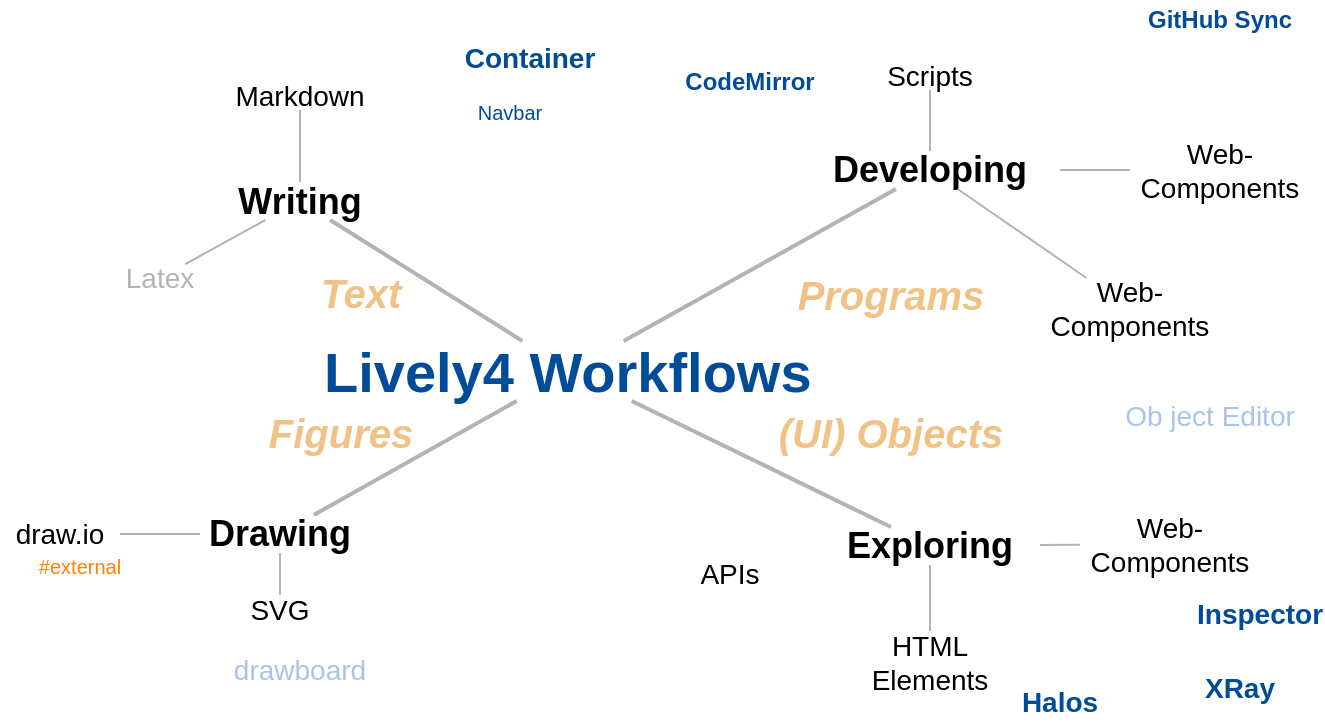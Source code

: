 <mxfile version="12.1.7" type="github" pages="1">
  <diagram name="Page-1" id="97a40813-6b03-0c74-37c1-0168de264b11">
    <mxGraphModel dx="1966" dy="1086" grid="1" gridSize="10" guides="1" tooltips="1" connect="1" arrows="1" fold="1" page="1" pageScale="1" pageWidth="700" pageHeight="400" background="#ffffff" math="0" shadow="0">
      <root>
        <mxCell id="0"/>
        <mxCell id="1" parent="0"/>
        <mxCell id="0TSWJhDB3ERVW5bUqQgN-13" style="edgeStyle=none;orthogonalLoop=1;jettySize=auto;html=1;endArrow=none;fontSize=18;fontColor=#808080;strokeWidth=2;strokeColor=#B3B3B3;" edge="1" parent="1" source="0TSWJhDB3ERVW5bUqQgN-1" target="0TSWJhDB3ERVW5bUqQgN-2">
          <mxGeometry relative="1" as="geometry"/>
        </mxCell>
        <mxCell id="0TSWJhDB3ERVW5bUqQgN-22" style="edgeStyle=none;orthogonalLoop=1;jettySize=auto;html=1;endArrow=none;strokeColor=#B3B3B3;strokeWidth=2;fontSize=18;fontColor=#808080;" edge="1" parent="1" source="0TSWJhDB3ERVW5bUqQgN-1" target="0TSWJhDB3ERVW5bUqQgN-16">
          <mxGeometry relative="1" as="geometry"/>
        </mxCell>
        <mxCell id="0TSWJhDB3ERVW5bUqQgN-1" value="Lively4 Workflows" style="text;html=1;fontSize=28;fontColor=#004C99;fontStyle=1;verticalAlign=middle;" vertex="1" parent="1">
          <mxGeometry x="170" y="189.5" width="250" height="30" as="geometry"/>
        </mxCell>
        <mxCell id="0TSWJhDB3ERVW5bUqQgN-55" style="edgeStyle=none;orthogonalLoop=1;jettySize=auto;html=1;endArrow=none;strokeColor=#B3B3B3;strokeWidth=1;fontSize=20;fontColor=#F0C286;" edge="1" parent="1" source="0TSWJhDB3ERVW5bUqQgN-2" target="0TSWJhDB3ERVW5bUqQgN-48">
          <mxGeometry relative="1" as="geometry"/>
        </mxCell>
        <mxCell id="0TSWJhDB3ERVW5bUqQgN-2" value="&lt;b&gt;Exploring&lt;/b&gt;" style="text;html=1;strokeColor=none;fillColor=none;align=center;verticalAlign=middle;whiteSpace=wrap;rounded=0;fontSize=18;" vertex="1" parent="1">
          <mxGeometry x="420" y="282.5" width="110" height="19" as="geometry"/>
        </mxCell>
        <mxCell id="0TSWJhDB3ERVW5bUqQgN-36" value="Halos" style="text;html=1;strokeColor=none;fillColor=none;align=center;verticalAlign=middle;whiteSpace=wrap;rounded=0;fontSize=14;fontColor=#004C99;fontStyle=1" vertex="1" parent="1">
          <mxGeometry x="510" y="360.5" width="60" height="19" as="geometry"/>
        </mxCell>
        <mxCell id="0TSWJhDB3ERVW5bUqQgN-44" style="edgeStyle=none;orthogonalLoop=1;jettySize=auto;html=1;endArrow=none;strokeColor=#B3B3B3;strokeWidth=1;fontSize=14;fontColor=#004C99;" edge="1" parent="1" source="0TSWJhDB3ERVW5bUqQgN-3" target="0TSWJhDB3ERVW5bUqQgN-43">
          <mxGeometry relative="1" as="geometry"/>
        </mxCell>
        <mxCell id="0TSWJhDB3ERVW5bUqQgN-3" value="&lt;b&gt;Drawing&lt;/b&gt;" style="text;html=1;strokeColor=none;fillColor=none;align=center;verticalAlign=middle;whiteSpace=wrap;rounded=0;fontSize=18;" vertex="1" parent="1">
          <mxGeometry x="110" y="276.5" width="80" height="19" as="geometry"/>
        </mxCell>
        <mxCell id="0TSWJhDB3ERVW5bUqQgN-21" style="edgeStyle=none;orthogonalLoop=1;jettySize=auto;html=1;endArrow=none;strokeColor=#B3B3B3;strokeWidth=1;fontSize=18;fontColor=#808080;" edge="1" parent="1" source="0TSWJhDB3ERVW5bUqQgN-4" target="0TSWJhDB3ERVW5bUqQgN-18">
          <mxGeometry relative="1" as="geometry"/>
        </mxCell>
        <mxCell id="0TSWJhDB3ERVW5bUqQgN-4" value="&lt;b&gt;Writing&lt;/b&gt;" style="text;html=1;strokeColor=none;fillColor=none;align=center;verticalAlign=middle;whiteSpace=wrap;rounded=0;fontSize=18;" vertex="1" parent="1">
          <mxGeometry x="90" y="110" width="140" height="19" as="geometry"/>
        </mxCell>
        <mxCell id="0TSWJhDB3ERVW5bUqQgN-12" value="" style="endArrow=none;html=1;fontSize=18;fontColor=#808080;strokeColor=#B3B3B3;strokeWidth=2;" edge="1" parent="1" source="0TSWJhDB3ERVW5bUqQgN-4" target="0TSWJhDB3ERVW5bUqQgN-1">
          <mxGeometry width="50" height="50" relative="1" as="geometry">
            <mxPoint x="233.182" y="319.5" as="sourcePoint"/>
            <mxPoint x="298.636" y="239.5" as="targetPoint"/>
          </mxGeometry>
        </mxCell>
        <mxCell id="0TSWJhDB3ERVW5bUqQgN-14" value="#external" style="text;html=1;strokeColor=none;fillColor=none;align=center;verticalAlign=middle;whiteSpace=wrap;rounded=0;fontSize=10;fontColor=#FF8000;" vertex="1" parent="1">
          <mxGeometry x="25" y="296.5" width="50" height="10" as="geometry"/>
        </mxCell>
        <mxCell id="0TSWJhDB3ERVW5bUqQgN-24" value="" style="edgeStyle=none;orthogonalLoop=1;jettySize=auto;html=1;endArrow=none;strokeColor=#B3B3B3;strokeWidth=1;fontSize=18;fontColor=#808080;" edge="1" parent="1" source="0TSWJhDB3ERVW5bUqQgN-15" target="0TSWJhDB3ERVW5bUqQgN-3">
          <mxGeometry relative="1" as="geometry">
            <mxPoint x="-11" y="286.5" as="targetPoint"/>
          </mxGeometry>
        </mxCell>
        <mxCell id="0TSWJhDB3ERVW5bUqQgN-15" value="draw.io" style="text;html=1;strokeColor=none;fillColor=none;align=center;verticalAlign=middle;whiteSpace=wrap;rounded=0;fontSize=14;" vertex="1" parent="1">
          <mxGeometry x="10" y="279" width="60" height="14" as="geometry"/>
        </mxCell>
        <mxCell id="0TSWJhDB3ERVW5bUqQgN-31" style="edgeStyle=none;orthogonalLoop=1;jettySize=auto;html=1;endArrow=none;strokeColor=#B3B3B3;strokeWidth=1;fontSize=18;fontColor=#808080;" edge="1" parent="1" source="0TSWJhDB3ERVW5bUqQgN-16" target="0TSWJhDB3ERVW5bUqQgN-27">
          <mxGeometry relative="1" as="geometry"/>
        </mxCell>
        <mxCell id="0TSWJhDB3ERVW5bUqQgN-16" value="&lt;b&gt;Developing&lt;/b&gt;" style="text;html=1;strokeColor=none;fillColor=none;align=center;verticalAlign=middle;whiteSpace=wrap;rounded=0;fontSize=18;" vertex="1" parent="1">
          <mxGeometry x="410" y="94.5" width="130" height="19" as="geometry"/>
        </mxCell>
        <mxCell id="0TSWJhDB3ERVW5bUqQgN-17" value="Markdown" style="text;html=1;strokeColor=none;fillColor=none;align=center;verticalAlign=middle;whiteSpace=wrap;rounded=0;fontSize=14;" vertex="1" parent="1">
          <mxGeometry x="120" y="60" width="80" height="14" as="geometry"/>
        </mxCell>
        <mxCell id="0TSWJhDB3ERVW5bUqQgN-18" value="Latex" style="text;html=1;strokeColor=none;fillColor=none;align=center;verticalAlign=middle;whiteSpace=wrap;rounded=0;fontSize=14;fontColor=#B3B3B3;" vertex="1" parent="1">
          <mxGeometry x="50" y="151" width="80" height="14" as="geometry"/>
        </mxCell>
        <mxCell id="0TSWJhDB3ERVW5bUqQgN-19" value="" style="endArrow=none;html=1;fontSize=18;fontColor=#808080;strokeColor=#B3B3B3;strokeWidth=2;" edge="1" parent="1" source="0TSWJhDB3ERVW5bUqQgN-3" target="0TSWJhDB3ERVW5bUqQgN-1">
          <mxGeometry width="50" height="50" relative="1" as="geometry">
            <mxPoint x="214.95" y="300" as="sourcePoint"/>
            <mxPoint x="285.1" y="229.5" as="targetPoint"/>
          </mxGeometry>
        </mxCell>
        <mxCell id="0TSWJhDB3ERVW5bUqQgN-20" value="" style="endArrow=none;html=1;fontSize=18;fontColor=#808080;strokeColor=#B3B3B3;strokeWidth=1;" edge="1" parent="1" source="0TSWJhDB3ERVW5bUqQgN-17" target="0TSWJhDB3ERVW5bUqQgN-4">
          <mxGeometry width="50" height="50" relative="1" as="geometry">
            <mxPoint x="324.95" y="210.5" as="sourcePoint"/>
            <mxPoint x="395.1" y="140" as="targetPoint"/>
          </mxGeometry>
        </mxCell>
        <mxCell id="0TSWJhDB3ERVW5bUqQgN-25" value="&lt;font color=&quot;#a9c4eb&quot;&gt;drawboard&lt;/font&gt;" style="text;html=1;strokeColor=none;fillColor=none;align=center;verticalAlign=middle;whiteSpace=wrap;rounded=0;fontSize=14;fontColor=#004C99;fontStyle=0;strokeOpacity=80;fillOpacity=80;" vertex="1" parent="1">
          <mxGeometry x="120" y="346.5" width="80" height="14" as="geometry"/>
        </mxCell>
        <mxCell id="0TSWJhDB3ERVW5bUqQgN-27" value="Web-Components" style="text;html=1;strokeColor=none;fillColor=none;align=center;verticalAlign=middle;whiteSpace=wrap;rounded=0;fontSize=14;" vertex="1" parent="1">
          <mxGeometry x="575" y="89" width="90" height="30" as="geometry"/>
        </mxCell>
        <mxCell id="0TSWJhDB3ERVW5bUqQgN-28" value="" style="endArrow=none;html=1;fontSize=18;fontColor=#808080;strokeColor=#B3B3B3;strokeWidth=1;" edge="1" parent="1" source="0TSWJhDB3ERVW5bUqQgN-29" target="0TSWJhDB3ERVW5bUqQgN-16">
          <mxGeometry width="50" height="50" relative="1" as="geometry">
            <mxPoint x="440" y="70" as="sourcePoint"/>
            <mxPoint x="188.25" y="120" as="targetPoint"/>
          </mxGeometry>
        </mxCell>
        <mxCell id="0TSWJhDB3ERVW5bUqQgN-29" value="Scripts" style="text;html=1;strokeColor=none;fillColor=none;align=center;verticalAlign=middle;whiteSpace=wrap;rounded=0;fontSize=14;" vertex="1" parent="1">
          <mxGeometry x="435" y="50" width="80" height="14" as="geometry"/>
        </mxCell>
        <mxCell id="0TSWJhDB3ERVW5bUqQgN-32" value="Web-Components" style="text;html=1;strokeColor=none;fillColor=none;align=center;verticalAlign=middle;whiteSpace=wrap;rounded=0;fontSize=14;" vertex="1" parent="1">
          <mxGeometry x="530" y="158" width="90" height="30" as="geometry"/>
        </mxCell>
        <mxCell id="0TSWJhDB3ERVW5bUqQgN-33" style="edgeStyle=none;orthogonalLoop=1;jettySize=auto;html=1;endArrow=none;strokeColor=#B3B3B3;strokeWidth=1;fontSize=18;fontColor=#808080;" edge="1" parent="1" source="0TSWJhDB3ERVW5bUqQgN-16" target="0TSWJhDB3ERVW5bUqQgN-32">
          <mxGeometry relative="1" as="geometry">
            <mxPoint x="590.0" y="120" as="sourcePoint"/>
            <mxPoint x="620.0" y="120" as="targetPoint"/>
          </mxGeometry>
        </mxCell>
        <mxCell id="0TSWJhDB3ERVW5bUqQgN-38" value="Inspector" style="text;html=1;strokeColor=none;fillColor=none;align=center;verticalAlign=middle;whiteSpace=wrap;rounded=0;fontSize=14;fontColor=#004C99;fontStyle=1;" vertex="1" parent="1">
          <mxGeometry x="610" y="316.5" width="60" height="19" as="geometry"/>
        </mxCell>
        <mxCell id="0TSWJhDB3ERVW5bUqQgN-40" value="Container" style="text;html=1;strokeColor=none;fillColor=none;align=center;verticalAlign=middle;whiteSpace=wrap;rounded=0;fontSize=14;fontColor=#004C99;fontStyle=1;" vertex="1" parent="1">
          <mxGeometry x="230" y="38" width="90" height="19" as="geometry"/>
        </mxCell>
        <mxCell id="0TSWJhDB3ERVW5bUqQgN-41" value="&lt;font style=&quot;font-size: 10px ; font-weight: normal&quot;&gt;Navbar&lt;/font&gt;" style="text;html=1;strokeColor=none;fillColor=none;align=center;verticalAlign=middle;whiteSpace=wrap;rounded=0;fontSize=14;fontColor=#004C99;fontStyle=1;" vertex="1" parent="1">
          <mxGeometry x="220" y="64" width="90" height="19" as="geometry"/>
        </mxCell>
        <mxCell id="0TSWJhDB3ERVW5bUqQgN-42" value="CodeMirror" style="text;html=1;strokeColor=none;fillColor=none;align=center;verticalAlign=middle;whiteSpace=wrap;rounded=0;fontSize=12;fontColor=#004C99;fontStyle=1;" vertex="1" parent="1">
          <mxGeometry x="340" y="50" width="90" height="19" as="geometry"/>
        </mxCell>
        <mxCell id="0TSWJhDB3ERVW5bUqQgN-43" value="SVG" style="text;html=1;strokeColor=none;fillColor=none;align=center;verticalAlign=middle;whiteSpace=wrap;rounded=0;fontSize=14;fontColor=#000000;" vertex="1" parent="1">
          <mxGeometry x="110" y="316.5" width="80" height="14" as="geometry"/>
        </mxCell>
        <mxCell id="0TSWJhDB3ERVW5bUqQgN-48" value="Web-Components" style="text;html=1;strokeColor=none;fillColor=none;align=center;verticalAlign=middle;whiteSpace=wrap;rounded=0;fontSize=14;" vertex="1" parent="1">
          <mxGeometry x="550" y="276" width="90" height="30" as="geometry"/>
        </mxCell>
        <mxCell id="0TSWJhDB3ERVW5bUqQgN-49" value="Programs" style="text;html=1;fontSize=20;fontColor=#F0C286;rounded=0;align=center;verticalAlign=middle;fontStyle=3;" vertex="1" parent="1">
          <mxGeometry x="410" y="151" width="90" height="30" as="geometry"/>
        </mxCell>
        <mxCell id="0TSWJhDB3ERVW5bUqQgN-52" value="Figures" style="text;html=1;fontSize=20;fontColor=#F0C286;rounded=0;fontStyle=3;align=center;verticalAlign=middle;" vertex="1" parent="1">
          <mxGeometry x="145" y="219.5" width="70" height="30" as="geometry"/>
        </mxCell>
        <mxCell id="0TSWJhDB3ERVW5bUqQgN-53" value="Text" style="text;html=1;fontSize=20;fontColor=#F0C286;rounded=0;fontStyle=3;align=center;verticalAlign=middle;" vertex="1" parent="1">
          <mxGeometry x="165" y="150" width="50" height="30" as="geometry"/>
        </mxCell>
        <mxCell id="0TSWJhDB3ERVW5bUqQgN-54" value="(UI) Objects" style="text;html=1;fontSize=20;fontColor=#F0C286;rounded=0;align=center;verticalAlign=middle;fontStyle=3;" vertex="1" parent="1">
          <mxGeometry x="410" y="219.5" width="90" height="30" as="geometry"/>
        </mxCell>
        <mxCell id="0TSWJhDB3ERVW5bUqQgN-57" style="edgeStyle=none;orthogonalLoop=1;jettySize=auto;html=1;endArrow=none;strokeColor=#B3B3B3;strokeWidth=1;fontSize=20;fontColor=#F0C286;" edge="1" parent="1" source="0TSWJhDB3ERVW5bUqQgN-56" target="0TSWJhDB3ERVW5bUqQgN-2">
          <mxGeometry relative="1" as="geometry"/>
        </mxCell>
        <mxCell id="0TSWJhDB3ERVW5bUqQgN-56" value="HTML Elements" style="text;html=1;strokeColor=none;fillColor=none;align=center;verticalAlign=middle;whiteSpace=wrap;rounded=0;fontSize=14;" vertex="1" parent="1">
          <mxGeometry x="430" y="334.5" width="90" height="30" as="geometry"/>
        </mxCell>
        <mxCell id="0TSWJhDB3ERVW5bUqQgN-61" value="APIs" style="text;html=1;strokeColor=none;fillColor=none;align=center;verticalAlign=middle;whiteSpace=wrap;rounded=0;fontSize=14;" vertex="1" parent="1">
          <mxGeometry x="330" y="291" width="90" height="30" as="geometry"/>
        </mxCell>
        <mxCell id="0TSWJhDB3ERVW5bUqQgN-62" value="GitHub Sync" style="text;html=1;strokeColor=none;fillColor=none;align=center;verticalAlign=middle;whiteSpace=wrap;rounded=0;fontSize=12;fontColor=#004C99;fontStyle=1;" vertex="1" parent="1">
          <mxGeometry x="575" y="19" width="90" height="19" as="geometry"/>
        </mxCell>
        <mxCell id="0TSWJhDB3ERVW5bUqQgN-68" value="&lt;font color=&quot;#a9c4eb&quot;&gt;Ob ject Editor&lt;/font&gt;" style="text;html=1;strokeColor=none;fillColor=none;align=center;verticalAlign=middle;whiteSpace=wrap;rounded=0;fontSize=14;fontColor=#004C99;fontStyle=0;strokeOpacity=80;fillOpacity=80;" vertex="1" parent="1">
          <mxGeometry x="560" y="220" width="110" height="14" as="geometry"/>
        </mxCell>
        <mxCell id="0TSWJhDB3ERVW5bUqQgN-69" value="XRay" style="text;html=1;strokeColor=none;fillColor=none;align=center;verticalAlign=middle;whiteSpace=wrap;rounded=0;fontSize=14;fontColor=#004C99;fontStyle=1;" vertex="1" parent="1">
          <mxGeometry x="600" y="353.5" width="60" height="19" as="geometry"/>
        </mxCell>
      </root>
    </mxGraphModel>
  </diagram>
</mxfile>
